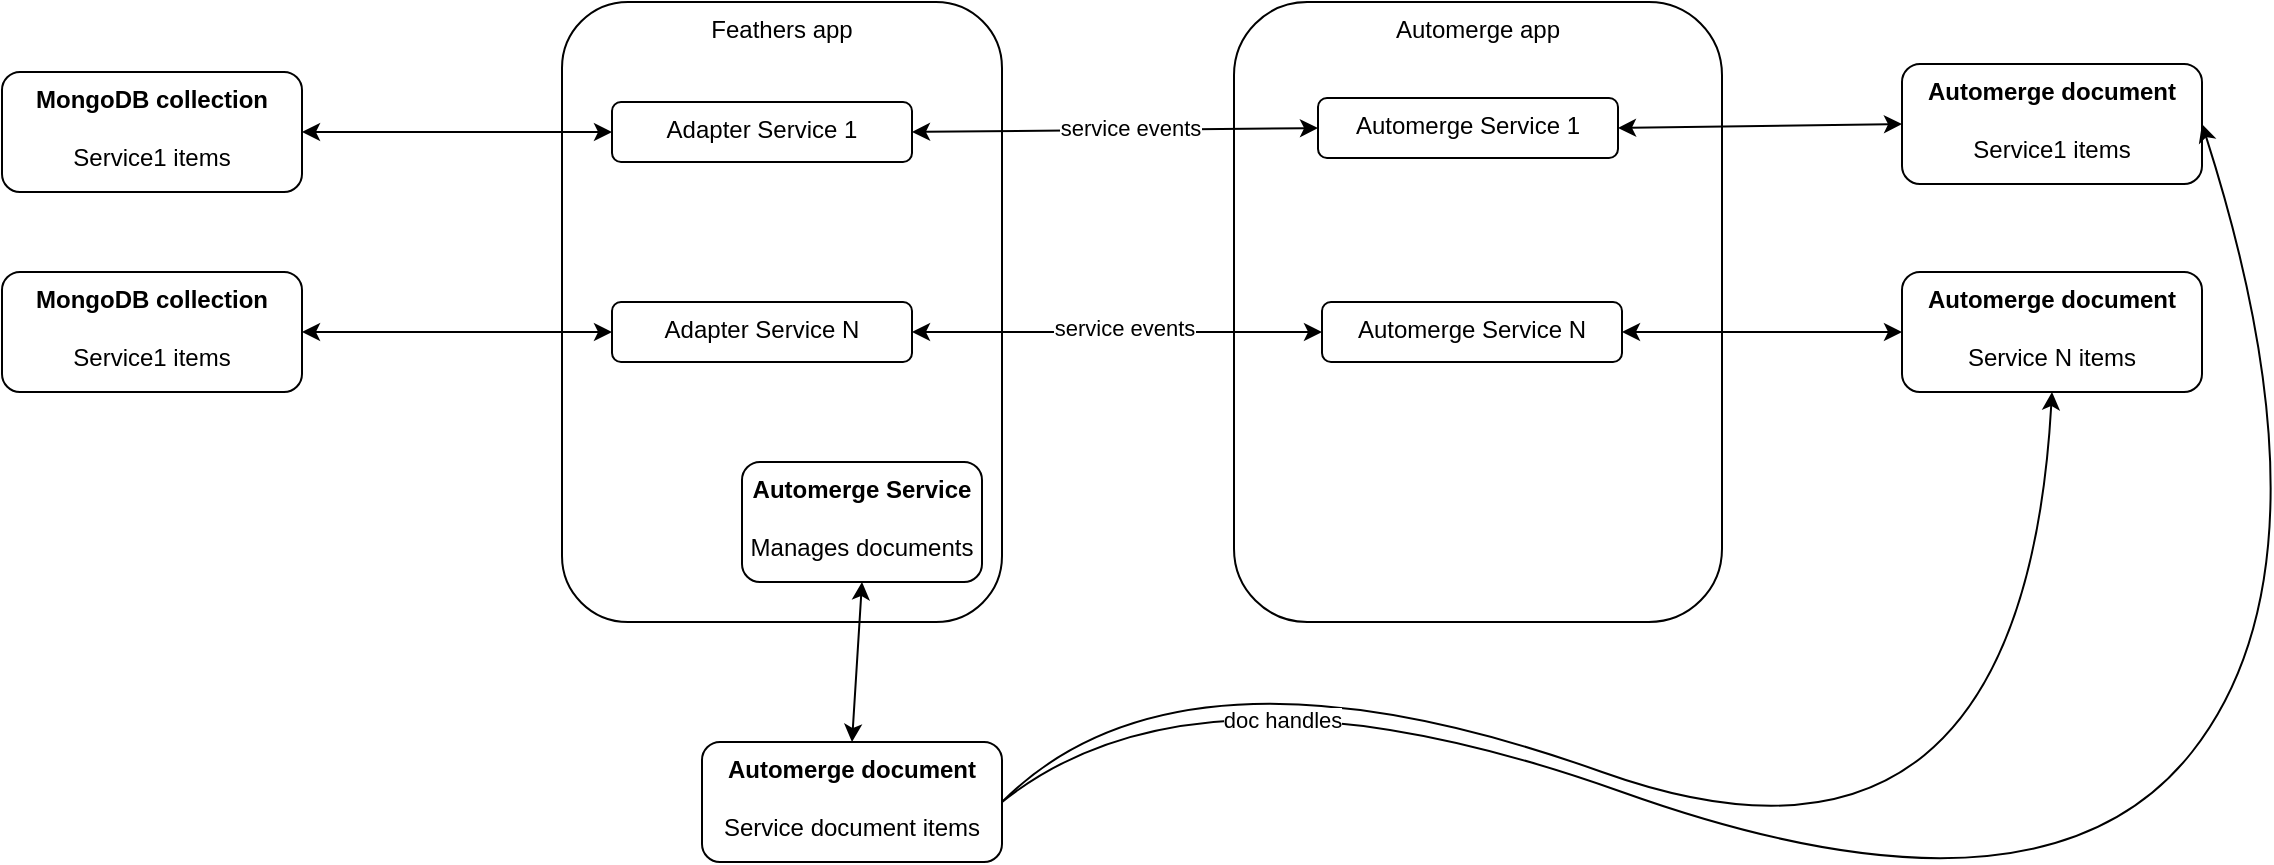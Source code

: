 <mxfile version="24.7.17">
  <diagram name="Page-1" id="LLoZbdwive69lZynaNz4">
    <mxGraphModel dx="2073" dy="838" grid="1" gridSize="10" guides="1" tooltips="1" connect="1" arrows="1" fold="1" page="1" pageScale="1" pageWidth="827" pageHeight="1169" math="0" shadow="0">
      <root>
        <mxCell id="0" />
        <mxCell id="1" parent="0" />
        <mxCell id="QytKlKue94JW8yu2h9y7-1" value="Feathers app" style="rounded=1;whiteSpace=wrap;html=1;verticalAlign=top;" vertex="1" parent="1">
          <mxGeometry x="130" y="30" width="220" height="310" as="geometry" />
        </mxCell>
        <mxCell id="QytKlKue94JW8yu2h9y7-2" value="&lt;b&gt;Automerge Service&lt;/b&gt;&lt;div&gt;&lt;br&gt;&lt;/div&gt;&lt;div&gt;Manages documents&lt;/div&gt;" style="rounded=1;whiteSpace=wrap;html=1;verticalAlign=top;" vertex="1" parent="1">
          <mxGeometry x="220" y="260" width="120" height="60" as="geometry" />
        </mxCell>
        <mxCell id="QytKlKue94JW8yu2h9y7-7" value="Automerge app" style="rounded=1;whiteSpace=wrap;html=1;verticalAlign=top;" vertex="1" parent="1">
          <mxGeometry x="466" y="30" width="244" height="310" as="geometry" />
        </mxCell>
        <mxCell id="QytKlKue94JW8yu2h9y7-8" value="&lt;b&gt;Automerge document&lt;/b&gt;&lt;div&gt;&lt;br&gt;&lt;/div&gt;&lt;div&gt;Service document items&lt;/div&gt;" style="rounded=1;whiteSpace=wrap;html=1;verticalAlign=top;" vertex="1" parent="1">
          <mxGeometry x="200" y="400" width="150" height="60" as="geometry" />
        </mxCell>
        <mxCell id="QytKlKue94JW8yu2h9y7-9" value="&lt;b&gt;Automerge document&lt;/b&gt;&lt;div&gt;&lt;br&gt;&lt;/div&gt;&lt;div&gt;Service1 items&lt;/div&gt;" style="rounded=1;whiteSpace=wrap;html=1;verticalAlign=top;" vertex="1" parent="1">
          <mxGeometry x="800" y="61" width="150" height="60" as="geometry" />
        </mxCell>
        <mxCell id="QytKlKue94JW8yu2h9y7-10" value="&lt;b&gt;Automerge document&lt;/b&gt;&lt;div&gt;&lt;br&gt;&lt;/div&gt;&lt;div&gt;Service N items&lt;/div&gt;" style="rounded=1;whiteSpace=wrap;html=1;verticalAlign=top;" vertex="1" parent="1">
          <mxGeometry x="800" y="165" width="150" height="60" as="geometry" />
        </mxCell>
        <mxCell id="QytKlKue94JW8yu2h9y7-12" value="" style="endArrow=classic;startArrow=classic;html=1;rounded=0;entryX=0.5;entryY=1;entryDx=0;entryDy=0;exitX=0.5;exitY=0;exitDx=0;exitDy=0;" edge="1" parent="1" source="QytKlKue94JW8yu2h9y7-8" target="QytKlKue94JW8yu2h9y7-2">
          <mxGeometry width="50" height="50" relative="1" as="geometry">
            <mxPoint x="450" y="460" as="sourcePoint" />
            <mxPoint x="500" y="410" as="targetPoint" />
          </mxGeometry>
        </mxCell>
        <mxCell id="QytKlKue94JW8yu2h9y7-14" value="Automerge Service 1" style="rounded=1;whiteSpace=wrap;html=1;verticalAlign=top;" vertex="1" parent="1">
          <mxGeometry x="508" y="78" width="150" height="30" as="geometry" />
        </mxCell>
        <mxCell id="QytKlKue94JW8yu2h9y7-15" value="Automerge Service N" style="rounded=1;whiteSpace=wrap;html=1;verticalAlign=top;" vertex="1" parent="1">
          <mxGeometry x="510" y="180" width="150" height="30" as="geometry" />
        </mxCell>
        <mxCell id="QytKlKue94JW8yu2h9y7-16" value="" style="endArrow=classic;startArrow=classic;html=1;rounded=0;entryX=1;entryY=0.5;entryDx=0;entryDy=0;exitX=0;exitY=0.5;exitDx=0;exitDy=0;" edge="1" parent="1" source="QytKlKue94JW8yu2h9y7-9" target="QytKlKue94JW8yu2h9y7-14">
          <mxGeometry width="50" height="50" relative="1" as="geometry">
            <mxPoint x="180" y="480" as="sourcePoint" />
            <mxPoint x="230" y="330" as="targetPoint" />
          </mxGeometry>
        </mxCell>
        <mxCell id="QytKlKue94JW8yu2h9y7-17" value="" style="endArrow=classic;startArrow=classic;html=1;rounded=0;entryX=1;entryY=0.5;entryDx=0;entryDy=0;exitX=0;exitY=0.5;exitDx=0;exitDy=0;" edge="1" parent="1" source="QytKlKue94JW8yu2h9y7-10" target="QytKlKue94JW8yu2h9y7-15">
          <mxGeometry width="50" height="50" relative="1" as="geometry">
            <mxPoint x="190" y="490" as="sourcePoint" />
            <mxPoint x="240" y="340" as="targetPoint" />
          </mxGeometry>
        </mxCell>
        <mxCell id="QytKlKue94JW8yu2h9y7-18" value="Adapter Service 1" style="rounded=1;whiteSpace=wrap;html=1;verticalAlign=top;" vertex="1" parent="1">
          <mxGeometry x="155" y="80" width="150" height="30" as="geometry" />
        </mxCell>
        <mxCell id="QytKlKue94JW8yu2h9y7-19" value="Adapter Service N" style="rounded=1;whiteSpace=wrap;html=1;verticalAlign=top;" vertex="1" parent="1">
          <mxGeometry x="155" y="180" width="150" height="30" as="geometry" />
        </mxCell>
        <mxCell id="QytKlKue94JW8yu2h9y7-20" value="" style="endArrow=classic;startArrow=classic;html=1;rounded=0;entryX=0;entryY=0.5;entryDx=0;entryDy=0;exitX=1;exitY=0.5;exitDx=0;exitDy=0;" edge="1" parent="1" source="QytKlKue94JW8yu2h9y7-18" target="QytKlKue94JW8yu2h9y7-14">
          <mxGeometry width="50" height="50" relative="1" as="geometry">
            <mxPoint x="180" y="480" as="sourcePoint" />
            <mxPoint x="230" y="330" as="targetPoint" />
          </mxGeometry>
        </mxCell>
        <mxCell id="QytKlKue94JW8yu2h9y7-22" value="service events" style="edgeLabel;html=1;align=center;verticalAlign=middle;resizable=0;points=[];" vertex="1" connectable="0" parent="QytKlKue94JW8yu2h9y7-20">
          <mxGeometry x="0.073" y="1" relative="1" as="geometry">
            <mxPoint as="offset" />
          </mxGeometry>
        </mxCell>
        <mxCell id="QytKlKue94JW8yu2h9y7-21" value="" style="endArrow=classic;startArrow=classic;html=1;rounded=0;entryX=0;entryY=0.5;entryDx=0;entryDy=0;exitX=1;exitY=0.5;exitDx=0;exitDy=0;" edge="1" parent="1" source="QytKlKue94JW8yu2h9y7-19" target="QytKlKue94JW8yu2h9y7-15">
          <mxGeometry width="50" height="50" relative="1" as="geometry">
            <mxPoint x="190" y="490" as="sourcePoint" />
            <mxPoint x="240" y="340" as="targetPoint" />
          </mxGeometry>
        </mxCell>
        <mxCell id="QytKlKue94JW8yu2h9y7-23" value="service events" style="edgeLabel;html=1;align=center;verticalAlign=middle;resizable=0;points=[];" vertex="1" connectable="0" parent="QytKlKue94JW8yu2h9y7-21">
          <mxGeometry x="0.034" y="2" relative="1" as="geometry">
            <mxPoint as="offset" />
          </mxGeometry>
        </mxCell>
        <mxCell id="QytKlKue94JW8yu2h9y7-25" value="&lt;b&gt;MongoDB collection&lt;/b&gt;&lt;div&gt;&lt;br&gt;&lt;/div&gt;&lt;div&gt;Service1 items&lt;/div&gt;" style="rounded=1;whiteSpace=wrap;html=1;verticalAlign=top;" vertex="1" parent="1">
          <mxGeometry x="-150" y="65" width="150" height="60" as="geometry" />
        </mxCell>
        <mxCell id="QytKlKue94JW8yu2h9y7-26" value="&lt;b&gt;MongoDB collection&lt;/b&gt;&lt;div&gt;&lt;br&gt;&lt;/div&gt;&lt;div&gt;Service1 items&lt;/div&gt;" style="rounded=1;whiteSpace=wrap;html=1;verticalAlign=top;" vertex="1" parent="1">
          <mxGeometry x="-150" y="165" width="150" height="60" as="geometry" />
        </mxCell>
        <mxCell id="QytKlKue94JW8yu2h9y7-27" value="" style="endArrow=classic;startArrow=classic;html=1;rounded=0;exitX=0;exitY=0.5;exitDx=0;exitDy=0;" edge="1" parent="1" source="QytKlKue94JW8yu2h9y7-18" target="QytKlKue94JW8yu2h9y7-25">
          <mxGeometry width="50" height="50" relative="1" as="geometry">
            <mxPoint x="810" y="101" as="sourcePoint" />
            <mxPoint x="668" y="103" as="targetPoint" />
          </mxGeometry>
        </mxCell>
        <mxCell id="QytKlKue94JW8yu2h9y7-28" value="" style="endArrow=classic;startArrow=classic;html=1;rounded=0;exitX=0;exitY=0.5;exitDx=0;exitDy=0;entryX=1;entryY=0.5;entryDx=0;entryDy=0;" edge="1" parent="1" source="QytKlKue94JW8yu2h9y7-19" target="QytKlKue94JW8yu2h9y7-26">
          <mxGeometry width="50" height="50" relative="1" as="geometry">
            <mxPoint x="155" y="194.5" as="sourcePoint" />
            <mxPoint y="194.5" as="targetPoint" />
          </mxGeometry>
        </mxCell>
        <mxCell id="QytKlKue94JW8yu2h9y7-29" value="" style="curved=1;endArrow=classic;html=1;rounded=0;exitX=1;exitY=0.5;exitDx=0;exitDy=0;entryX=0.5;entryY=1;entryDx=0;entryDy=0;" edge="1" parent="1" source="QytKlKue94JW8yu2h9y7-8" target="QytKlKue94JW8yu2h9y7-10">
          <mxGeometry width="50" height="50" relative="1" as="geometry">
            <mxPoint x="390" y="340" as="sourcePoint" />
            <mxPoint x="440" y="290" as="targetPoint" />
            <Array as="points">
              <mxPoint x="440" y="340" />
              <mxPoint x="860" y="490" />
            </Array>
          </mxGeometry>
        </mxCell>
        <mxCell id="QytKlKue94JW8yu2h9y7-30" value="" style="curved=1;endArrow=classic;html=1;rounded=0;exitX=1;exitY=0.5;exitDx=0;exitDy=0;entryX=1;entryY=0.5;entryDx=0;entryDy=0;" edge="1" parent="1" source="QytKlKue94JW8yu2h9y7-8" target="QytKlKue94JW8yu2h9y7-9">
          <mxGeometry width="50" height="50" relative="1" as="geometry">
            <mxPoint x="360" y="440" as="sourcePoint" />
            <mxPoint x="885" y="235" as="targetPoint" />
            <Array as="points">
              <mxPoint x="450" y="350" />
              <mxPoint x="870" y="500" />
              <mxPoint x="1020" y="310" />
            </Array>
          </mxGeometry>
        </mxCell>
        <mxCell id="QytKlKue94JW8yu2h9y7-31" value="doc handles" style="edgeLabel;html=1;align=center;verticalAlign=middle;resizable=0;points=[];" vertex="1" connectable="0" parent="QytKlKue94JW8yu2h9y7-30">
          <mxGeometry x="-0.66" y="-23" relative="1" as="geometry">
            <mxPoint as="offset" />
          </mxGeometry>
        </mxCell>
      </root>
    </mxGraphModel>
  </diagram>
</mxfile>
